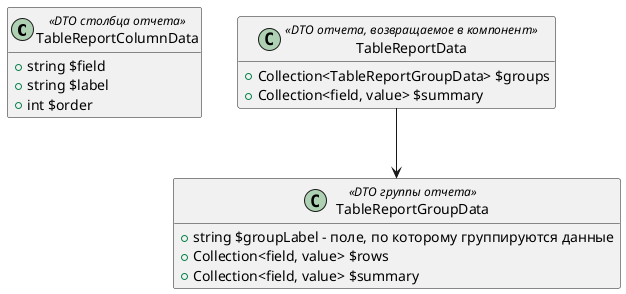 @startuml Table Report

hide empty members

class TableReportColumnData <<DTO столбца отчета>> {
    + string $field
    + string $label
    + int $order
}

class TableReportGroupData <<DTO группы отчета>> {
    + string $groupLabel - поле, по которому группируются данные
    + Collection<field, value> $rows
    + Collection<field, value> $summary
}

class TableReportData <<DTO отчета, возвращаемое в компонент>> {
    + Collection<TableReportGroupData> $groups
    + Collection<field, value> $summary
}

TableReportData --> TableReportGroupData

@enduml